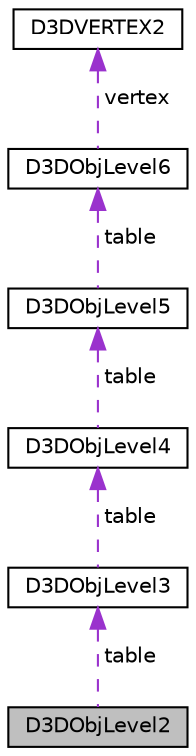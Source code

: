 digraph G
{
  edge [fontname="Helvetica",fontsize="10",labelfontname="Helvetica",labelfontsize="10"];
  node [fontname="Helvetica",fontsize="10",shape=record];
  Node1 [label="D3DObjLevel2",height=0.2,width=0.4,color="black", fillcolor="grey75", style="filled" fontcolor="black"];
  Node2 -> Node1 [dir="back",color="darkorchid3",fontsize="10",style="dashed",label=" table" ,fontname="Helvetica"];
  Node2 [label="D3DObjLevel3",height=0.2,width=0.4,color="black", fillcolor="white", style="filled",URL="$struct_d3_d_obj_level3.html"];
  Node3 -> Node2 [dir="back",color="darkorchid3",fontsize="10",style="dashed",label=" table" ,fontname="Helvetica"];
  Node3 [label="D3DObjLevel4",height=0.2,width=0.4,color="black", fillcolor="white", style="filled",URL="$struct_d3_d_obj_level4.html"];
  Node4 -> Node3 [dir="back",color="darkorchid3",fontsize="10",style="dashed",label=" table" ,fontname="Helvetica"];
  Node4 [label="D3DObjLevel5",height=0.2,width=0.4,color="black", fillcolor="white", style="filled",URL="$struct_d3_d_obj_level5.html"];
  Node5 -> Node4 [dir="back",color="darkorchid3",fontsize="10",style="dashed",label=" table" ,fontname="Helvetica"];
  Node5 [label="D3DObjLevel6",height=0.2,width=0.4,color="black", fillcolor="white", style="filled",URL="$struct_d3_d_obj_level6.html"];
  Node6 -> Node5 [dir="back",color="darkorchid3",fontsize="10",style="dashed",label=" vertex" ,fontname="Helvetica"];
  Node6 [label="D3DVERTEX2",height=0.2,width=0.4,color="black", fillcolor="white", style="filled",URL="$struct_d3_d_v_e_r_t_e_x2.html"];
}

